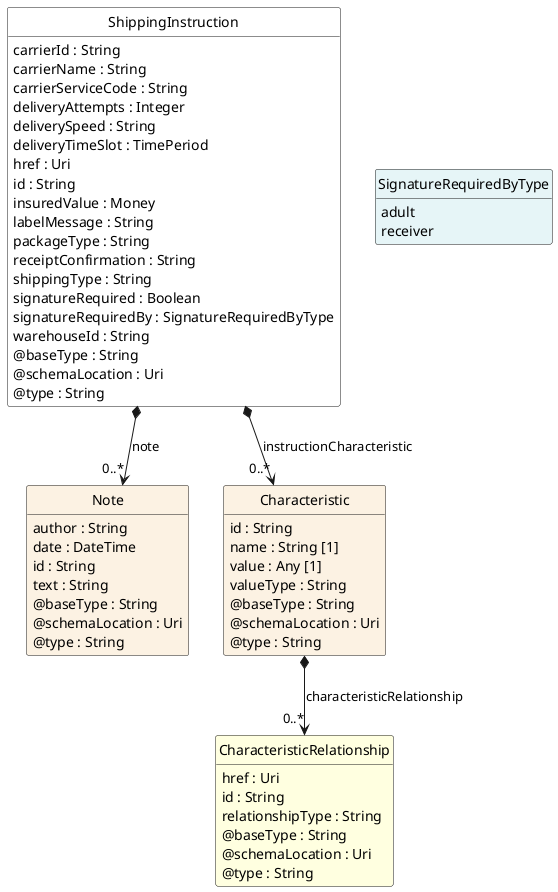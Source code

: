 @startuml
hide circle
hide methods
hide stereotype
show <<Enumeration>> stereotype
skinparam class {
   BackgroundColor<<Enumeration>> #E6F5F7
   BackgroundColor<<Ref>> #FFFFE0
   BackgroundColor<<Pivot>> #FFFFFFF
   BackgroundColor<<SimpleType>> #E2F0DA
   BackgroundColor #FCF2E3
}

class ShippingInstruction <<Pivot>> {
    carrierId : String
    carrierName : String
    carrierServiceCode : String
    deliveryAttempts : Integer
    deliverySpeed : String
    deliveryTimeSlot : TimePeriod
    href : Uri
    id : String
    insuredValue : Money
    labelMessage : String
    packageType : String
    receiptConfirmation : String
    shippingType : String
    signatureRequired : Boolean
    signatureRequiredBy : SignatureRequiredByType
    warehouseId : String
    @baseType : String
    @schemaLocation : Uri
    @type : String
}

class Note  {
    author : String
    date : DateTime
    id : String
    text : String
    @baseType : String
    @schemaLocation : Uri
    @type : String
}

class SignatureRequiredByType <<Enumeration>> {
    adult
    receiver
}

class Characteristic  {
    id : String
    name : String [1]
    value : Any [1]
    valueType : String
    @baseType : String
    @schemaLocation : Uri
    @type : String
}

class CharacteristicRelationship  <<Ref>> {
    href : Uri
    id : String
    relationshipType : String
    @baseType : String
    @schemaLocation : Uri
    @type : String
}

ShippingInstruction -right[hidden]-> SignatureRequiredByType

ShippingInstruction *-->  "0..*" Note : note

ShippingInstruction *-->  "0..*" Characteristic : instructionCharacteristic

Characteristic *-->  "0..*" CharacteristicRelationship : characteristicRelationship

@enduml
